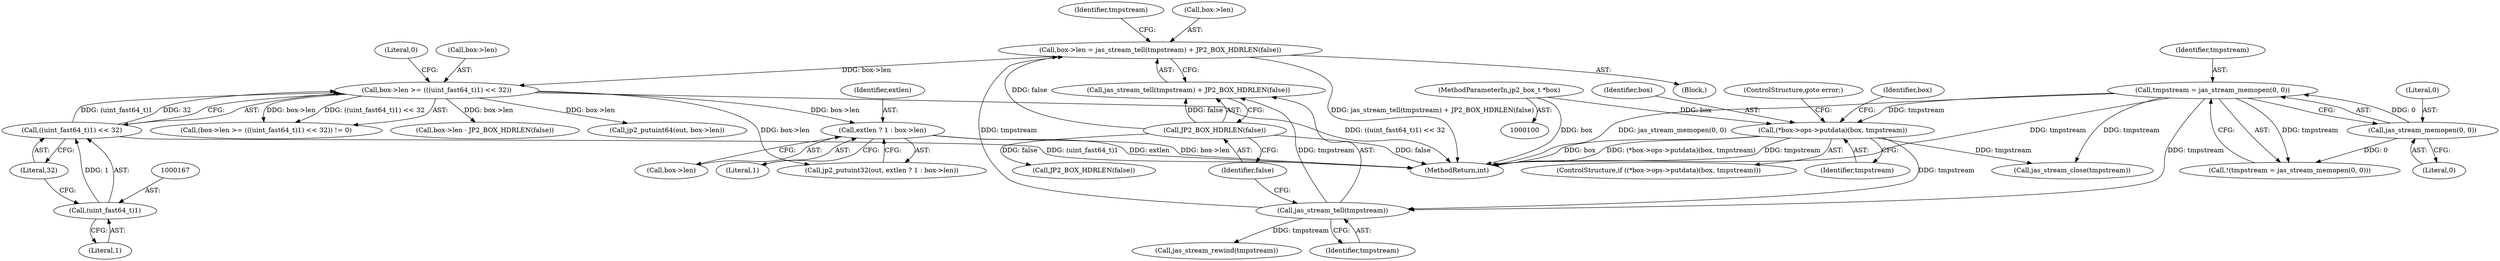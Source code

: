 digraph "0_jasper_e96fc4fdd525fa0ede28074a7e2b1caf94b58b0d_1@pointer" {
"1000174" [label="(Call,extlen ? 1 : box->len)"];
"1000161" [label="(Call,box->len >= (((uint_fast64_t)1) << 32))"];
"1000147" [label="(Call,box->len = jas_stream_tell(tmpstream) + JP2_BOX_HDRLEN(false))"];
"1000152" [label="(Call,jas_stream_tell(tmpstream))"];
"1000142" [label="(Call,(*box->ops->putdata)(box, tmpstream))"];
"1000101" [label="(MethodParameterIn,jp2_box_t *box)"];
"1000127" [label="(Call,tmpstream = jas_stream_memopen(0, 0))"];
"1000129" [label="(Call,jas_stream_memopen(0, 0))"];
"1000154" [label="(Call,JP2_BOX_HDRLEN(false))"];
"1000165" [label="(Call,((uint_fast64_t)1) << 32)"];
"1000166" [label="(Call,(uint_fast64_t)1)"];
"1000175" [label="(Identifier,extlen)"];
"1000157" [label="(Identifier,tmpstream)"];
"1000154" [label="(Call,JP2_BOX_HDRLEN(false))"];
"1000101" [label="(MethodParameterIn,jp2_box_t *box)"];
"1000141" [label="(ControlStructure,if ((*box->ops->putdata)(box, tmpstream)))"];
"1000162" [label="(Call,box->len)"];
"1000142" [label="(Call,(*box->ops->putdata)(box, tmpstream))"];
"1000153" [label="(Identifier,tmpstream)"];
"1000156" [label="(Call,jas_stream_rewind(tmpstream))"];
"1000168" [label="(Literal,1)"];
"1000155" [label="(Identifier,false)"];
"1000170" [label="(Literal,0)"];
"1000161" [label="(Call,box->len >= (((uint_fast64_t)1) << 32))"];
"1000129" [label="(Call,jas_stream_memopen(0, 0))"];
"1000176" [label="(Literal,1)"];
"1000177" [label="(Call,box->len)"];
"1000172" [label="(Call,jp2_putuint32(out, extlen ? 1 : box->len))"];
"1000151" [label="(Call,jas_stream_tell(tmpstream) + JP2_BOX_HDRLEN(false))"];
"1000147" [label="(Call,box->len = jas_stream_tell(tmpstream) + JP2_BOX_HDRLEN(false))"];
"1000160" [label="(Call,(box->len >= (((uint_fast64_t)1) << 32)) != 0)"];
"1000174" [label="(Call,extlen ? 1 : box->len)"];
"1000169" [label="(Literal,32)"];
"1000165" [label="(Call,((uint_fast64_t)1) << 32)"];
"1000131" [label="(Literal,0)"];
"1000229" [label="(MethodReturn,int)"];
"1000149" [label="(Identifier,box)"];
"1000128" [label="(Identifier,tmpstream)"];
"1000152" [label="(Call,jas_stream_tell(tmpstream))"];
"1000126" [label="(Call,!(tmpstream = jas_stream_memopen(0, 0)))"];
"1000212" [label="(Call,JP2_BOX_HDRLEN(false))"];
"1000127" [label="(Call,tmpstream = jas_stream_memopen(0, 0))"];
"1000148" [label="(Call,box->len)"];
"1000224" [label="(Call,jas_stream_close(tmpstream))"];
"1000146" [label="(ControlStructure,goto error;)"];
"1000130" [label="(Literal,0)"];
"1000166" [label="(Call,(uint_fast64_t)1)"];
"1000143" [label="(Identifier,box)"];
"1000208" [label="(Call,box->len - JP2_BOX_HDRLEN(false))"];
"1000194" [label="(Call,jp2_putuint64(out, box->len))"];
"1000124" [label="(Block,)"];
"1000144" [label="(Identifier,tmpstream)"];
"1000174" -> "1000172"  [label="AST: "];
"1000174" -> "1000176"  [label="CFG: "];
"1000174" -> "1000177"  [label="CFG: "];
"1000175" -> "1000174"  [label="AST: "];
"1000176" -> "1000174"  [label="AST: "];
"1000177" -> "1000174"  [label="AST: "];
"1000172" -> "1000174"  [label="CFG: "];
"1000174" -> "1000229"  [label="DDG: box->len"];
"1000174" -> "1000229"  [label="DDG: extlen"];
"1000161" -> "1000174"  [label="DDG: box->len"];
"1000161" -> "1000160"  [label="AST: "];
"1000161" -> "1000165"  [label="CFG: "];
"1000162" -> "1000161"  [label="AST: "];
"1000165" -> "1000161"  [label="AST: "];
"1000170" -> "1000161"  [label="CFG: "];
"1000161" -> "1000229"  [label="DDG: ((uint_fast64_t)1) << 32"];
"1000161" -> "1000160"  [label="DDG: box->len"];
"1000161" -> "1000160"  [label="DDG: ((uint_fast64_t)1) << 32"];
"1000147" -> "1000161"  [label="DDG: box->len"];
"1000165" -> "1000161"  [label="DDG: (uint_fast64_t)1"];
"1000165" -> "1000161"  [label="DDG: 32"];
"1000161" -> "1000172"  [label="DDG: box->len"];
"1000161" -> "1000194"  [label="DDG: box->len"];
"1000161" -> "1000208"  [label="DDG: box->len"];
"1000147" -> "1000124"  [label="AST: "];
"1000147" -> "1000151"  [label="CFG: "];
"1000148" -> "1000147"  [label="AST: "];
"1000151" -> "1000147"  [label="AST: "];
"1000157" -> "1000147"  [label="CFG: "];
"1000147" -> "1000229"  [label="DDG: jas_stream_tell(tmpstream) + JP2_BOX_HDRLEN(false)"];
"1000152" -> "1000147"  [label="DDG: tmpstream"];
"1000154" -> "1000147"  [label="DDG: false"];
"1000152" -> "1000151"  [label="AST: "];
"1000152" -> "1000153"  [label="CFG: "];
"1000153" -> "1000152"  [label="AST: "];
"1000155" -> "1000152"  [label="CFG: "];
"1000152" -> "1000151"  [label="DDG: tmpstream"];
"1000142" -> "1000152"  [label="DDG: tmpstream"];
"1000127" -> "1000152"  [label="DDG: tmpstream"];
"1000152" -> "1000156"  [label="DDG: tmpstream"];
"1000142" -> "1000141"  [label="AST: "];
"1000142" -> "1000144"  [label="CFG: "];
"1000143" -> "1000142"  [label="AST: "];
"1000144" -> "1000142"  [label="AST: "];
"1000146" -> "1000142"  [label="CFG: "];
"1000149" -> "1000142"  [label="CFG: "];
"1000142" -> "1000229"  [label="DDG: box"];
"1000142" -> "1000229"  [label="DDG: (*box->ops->putdata)(box, tmpstream)"];
"1000142" -> "1000229"  [label="DDG: tmpstream"];
"1000101" -> "1000142"  [label="DDG: box"];
"1000127" -> "1000142"  [label="DDG: tmpstream"];
"1000142" -> "1000224"  [label="DDG: tmpstream"];
"1000101" -> "1000100"  [label="AST: "];
"1000101" -> "1000229"  [label="DDG: box"];
"1000127" -> "1000126"  [label="AST: "];
"1000127" -> "1000129"  [label="CFG: "];
"1000128" -> "1000127"  [label="AST: "];
"1000129" -> "1000127"  [label="AST: "];
"1000126" -> "1000127"  [label="CFG: "];
"1000127" -> "1000229"  [label="DDG: jas_stream_memopen(0, 0)"];
"1000127" -> "1000229"  [label="DDG: tmpstream"];
"1000127" -> "1000126"  [label="DDG: tmpstream"];
"1000129" -> "1000127"  [label="DDG: 0"];
"1000127" -> "1000224"  [label="DDG: tmpstream"];
"1000129" -> "1000131"  [label="CFG: "];
"1000130" -> "1000129"  [label="AST: "];
"1000131" -> "1000129"  [label="AST: "];
"1000129" -> "1000126"  [label="DDG: 0"];
"1000154" -> "1000151"  [label="AST: "];
"1000154" -> "1000155"  [label="CFG: "];
"1000155" -> "1000154"  [label="AST: "];
"1000151" -> "1000154"  [label="CFG: "];
"1000154" -> "1000229"  [label="DDG: false"];
"1000154" -> "1000151"  [label="DDG: false"];
"1000154" -> "1000212"  [label="DDG: false"];
"1000165" -> "1000169"  [label="CFG: "];
"1000166" -> "1000165"  [label="AST: "];
"1000169" -> "1000165"  [label="AST: "];
"1000165" -> "1000229"  [label="DDG: (uint_fast64_t)1"];
"1000166" -> "1000165"  [label="DDG: 1"];
"1000166" -> "1000168"  [label="CFG: "];
"1000167" -> "1000166"  [label="AST: "];
"1000168" -> "1000166"  [label="AST: "];
"1000169" -> "1000166"  [label="CFG: "];
}
